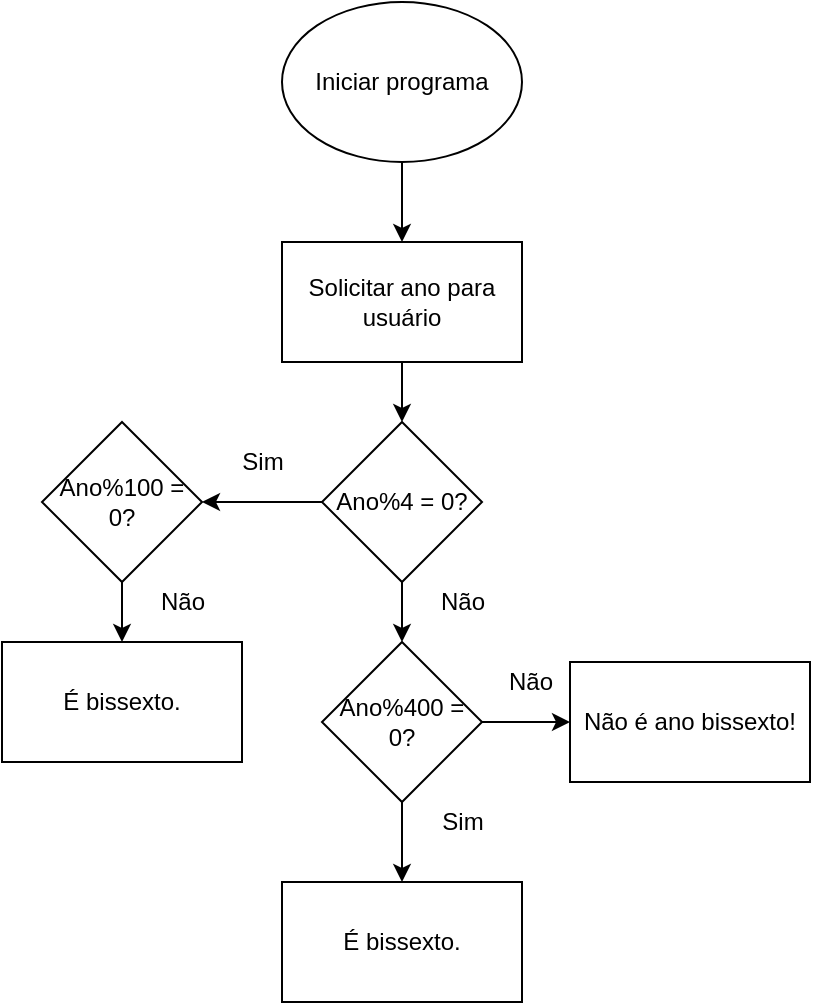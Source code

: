 <mxfile version="16.2.2" type="github">
  <diagram id="i6pk71MMRM4OO4OPl3bH" name="Page-1">
    <mxGraphModel dx="601" dy="481" grid="1" gridSize="10" guides="1" tooltips="1" connect="1" arrows="1" fold="1" page="1" pageScale="1" pageWidth="827" pageHeight="1169" math="0" shadow="0">
      <root>
        <mxCell id="0" />
        <mxCell id="1" parent="0" />
        <mxCell id="bXm7J7abLn25Eofm2t-N-3" value="" style="edgeStyle=orthogonalEdgeStyle;rounded=0;orthogonalLoop=1;jettySize=auto;html=1;" edge="1" parent="1" source="bXm7J7abLn25Eofm2t-N-1" target="bXm7J7abLn25Eofm2t-N-2">
          <mxGeometry relative="1" as="geometry" />
        </mxCell>
        <mxCell id="bXm7J7abLn25Eofm2t-N-1" value="Iniciar programa" style="ellipse;whiteSpace=wrap;html=1;" vertex="1" parent="1">
          <mxGeometry x="310" y="40" width="120" height="80" as="geometry" />
        </mxCell>
        <mxCell id="bXm7J7abLn25Eofm2t-N-5" value="" style="edgeStyle=orthogonalEdgeStyle;rounded=0;orthogonalLoop=1;jettySize=auto;html=1;" edge="1" parent="1" source="bXm7J7abLn25Eofm2t-N-2" target="bXm7J7abLn25Eofm2t-N-4">
          <mxGeometry relative="1" as="geometry" />
        </mxCell>
        <mxCell id="bXm7J7abLn25Eofm2t-N-2" value="Solicitar ano para usuário" style="whiteSpace=wrap;html=1;" vertex="1" parent="1">
          <mxGeometry x="310" y="160" width="120" height="60" as="geometry" />
        </mxCell>
        <mxCell id="bXm7J7abLn25Eofm2t-N-7" value="" style="edgeStyle=orthogonalEdgeStyle;rounded=0;orthogonalLoop=1;jettySize=auto;html=1;" edge="1" parent="1" source="bXm7J7abLn25Eofm2t-N-4" target="bXm7J7abLn25Eofm2t-N-30">
          <mxGeometry relative="1" as="geometry">
            <mxPoint x="540" y="290" as="targetPoint" />
            <Array as="points" />
          </mxGeometry>
        </mxCell>
        <mxCell id="bXm7J7abLn25Eofm2t-N-9" value="" style="edgeStyle=orthogonalEdgeStyle;rounded=0;orthogonalLoop=1;jettySize=auto;html=1;" edge="1" parent="1" source="bXm7J7abLn25Eofm2t-N-4" target="bXm7J7abLn25Eofm2t-N-8">
          <mxGeometry relative="1" as="geometry" />
        </mxCell>
        <mxCell id="bXm7J7abLn25Eofm2t-N-4" value="Ano%4 = 0?" style="rhombus;whiteSpace=wrap;html=1;" vertex="1" parent="1">
          <mxGeometry x="330" y="250" width="80" height="80" as="geometry" />
        </mxCell>
        <mxCell id="bXm7J7abLn25Eofm2t-N-27" value="" style="edgeStyle=orthogonalEdgeStyle;rounded=0;orthogonalLoop=1;jettySize=auto;html=1;" edge="1" parent="1" source="bXm7J7abLn25Eofm2t-N-8" target="bXm7J7abLn25Eofm2t-N-26">
          <mxGeometry relative="1" as="geometry" />
        </mxCell>
        <mxCell id="bXm7J7abLn25Eofm2t-N-8" value="Ano%100 = 0?" style="rhombus;whiteSpace=wrap;html=1;" vertex="1" parent="1">
          <mxGeometry x="190" y="250" width="80" height="80" as="geometry" />
        </mxCell>
        <mxCell id="bXm7J7abLn25Eofm2t-N-13" value="" style="edgeStyle=orthogonalEdgeStyle;rounded=0;orthogonalLoop=1;jettySize=auto;html=1;exitX=0.5;exitY=1;exitDx=0;exitDy=0;" edge="1" parent="1" source="bXm7J7abLn25Eofm2t-N-30" target="bXm7J7abLn25Eofm2t-N-12">
          <mxGeometry relative="1" as="geometry">
            <mxPoint x="410" y="530" as="sourcePoint" />
          </mxGeometry>
        </mxCell>
        <mxCell id="bXm7J7abLn25Eofm2t-N-12" value="É bissexto." style="whiteSpace=wrap;html=1;" vertex="1" parent="1">
          <mxGeometry x="310" y="480" width="120" height="60" as="geometry" />
        </mxCell>
        <mxCell id="bXm7J7abLn25Eofm2t-N-14" value="Não" style="text;html=1;align=center;verticalAlign=middle;resizable=0;points=[];autosize=1;strokeColor=none;fillColor=none;" vertex="1" parent="1">
          <mxGeometry x="380" y="330" width="40" height="20" as="geometry" />
        </mxCell>
        <mxCell id="bXm7J7abLn25Eofm2t-N-15" value="Sim" style="text;html=1;align=center;verticalAlign=middle;resizable=0;points=[];autosize=1;strokeColor=none;fillColor=none;" vertex="1" parent="1">
          <mxGeometry x="280" y="260" width="40" height="20" as="geometry" />
        </mxCell>
        <mxCell id="bXm7J7abLn25Eofm2t-N-17" value="Sim" style="text;html=1;align=center;verticalAlign=middle;resizable=0;points=[];autosize=1;strokeColor=none;fillColor=none;" vertex="1" parent="1">
          <mxGeometry x="380" y="440" width="40" height="20" as="geometry" />
        </mxCell>
        <mxCell id="bXm7J7abLn25Eofm2t-N-26" value="É bissexto." style="whiteSpace=wrap;html=1;" vertex="1" parent="1">
          <mxGeometry x="170" y="360" width="120" height="60" as="geometry" />
        </mxCell>
        <mxCell id="bXm7J7abLn25Eofm2t-N-28" value="Não" style="text;html=1;align=center;verticalAlign=middle;resizable=0;points=[];autosize=1;strokeColor=none;fillColor=none;" vertex="1" parent="1">
          <mxGeometry x="240" y="330" width="40" height="20" as="geometry" />
        </mxCell>
        <mxCell id="bXm7J7abLn25Eofm2t-N-30" value="Ano%400 = 0?" style="rhombus;whiteSpace=wrap;html=1;" vertex="1" parent="1">
          <mxGeometry x="330" y="360" width="80" height="80" as="geometry" />
        </mxCell>
        <mxCell id="bXm7J7abLn25Eofm2t-N-32" value="&lt;span&gt;Não é ano bissexto!&lt;/span&gt;" style="whiteSpace=wrap;html=1;" vertex="1" parent="1">
          <mxGeometry x="454" y="370" width="120" height="60" as="geometry" />
        </mxCell>
        <mxCell id="bXm7J7abLn25Eofm2t-N-33" value="" style="edgeStyle=orthogonalEdgeStyle;rounded=0;orthogonalLoop=1;jettySize=auto;html=1;exitX=1;exitY=0.5;exitDx=0;exitDy=0;entryX=0;entryY=0.5;entryDx=0;entryDy=0;" edge="1" parent="1" source="bXm7J7abLn25Eofm2t-N-30" target="bXm7J7abLn25Eofm2t-N-32">
          <mxGeometry relative="1" as="geometry">
            <mxPoint x="420" y="300" as="sourcePoint" />
            <mxPoint x="490" y="300" as="targetPoint" />
            <Array as="points" />
          </mxGeometry>
        </mxCell>
        <mxCell id="bXm7J7abLn25Eofm2t-N-34" value="Não" style="text;html=1;align=center;verticalAlign=middle;resizable=0;points=[];autosize=1;strokeColor=none;fillColor=none;" vertex="1" parent="1">
          <mxGeometry x="414" y="370" width="40" height="20" as="geometry" />
        </mxCell>
      </root>
    </mxGraphModel>
  </diagram>
</mxfile>
